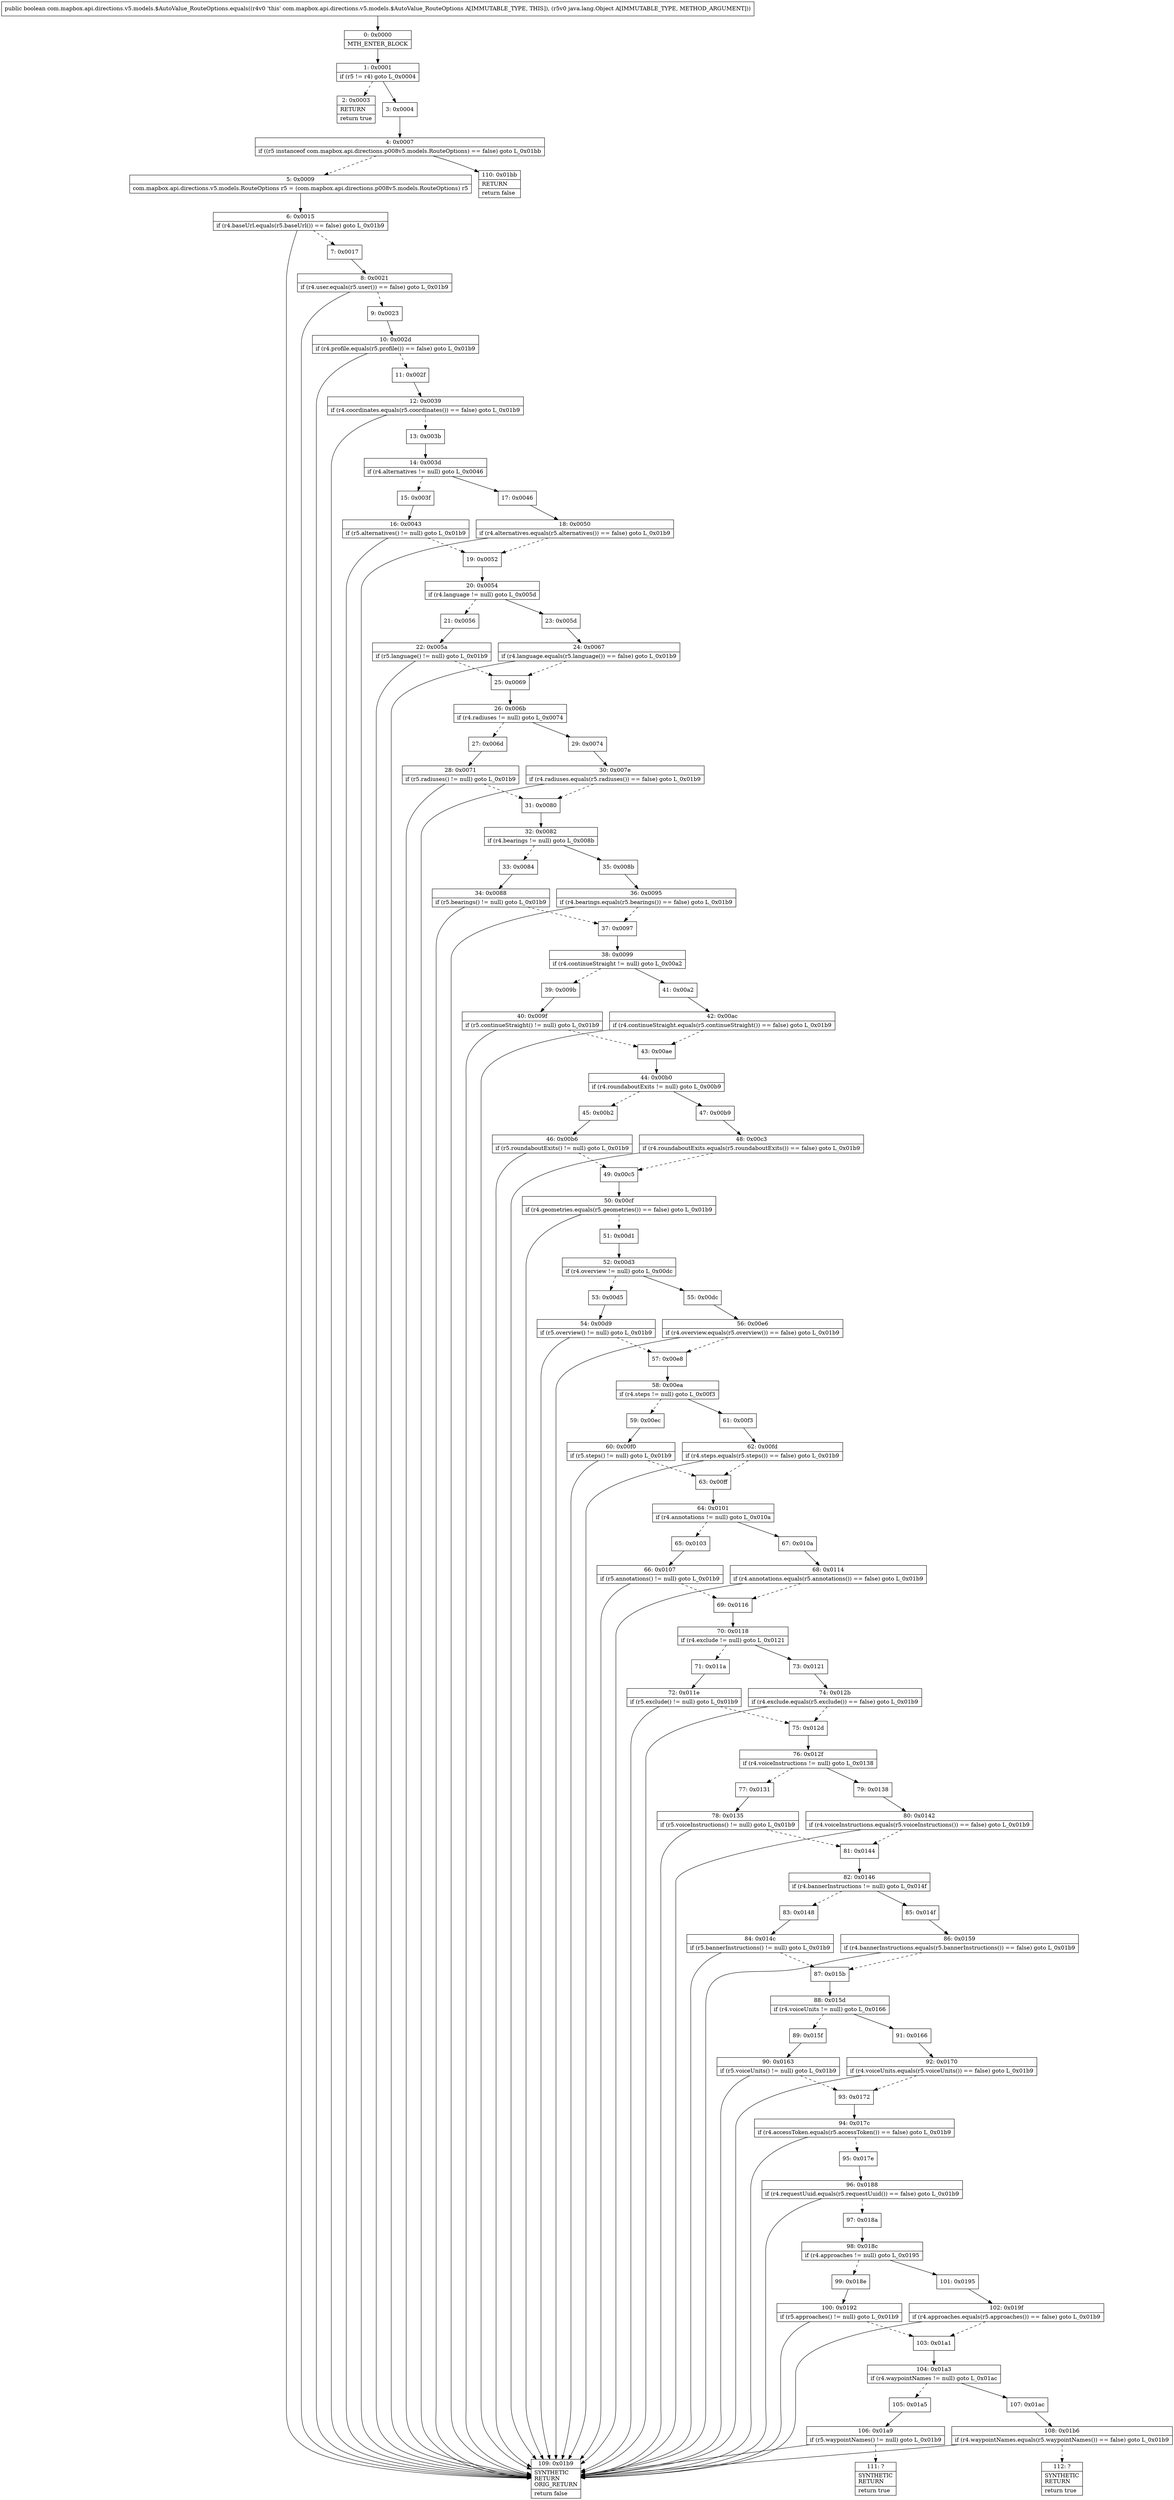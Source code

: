 digraph "CFG forcom.mapbox.api.directions.v5.models.$AutoValue_RouteOptions.equals(Ljava\/lang\/Object;)Z" {
Node_0 [shape=record,label="{0\:\ 0x0000|MTH_ENTER_BLOCK\l}"];
Node_1 [shape=record,label="{1\:\ 0x0001|if (r5 != r4) goto L_0x0004\l}"];
Node_2 [shape=record,label="{2\:\ 0x0003|RETURN\l|return true\l}"];
Node_3 [shape=record,label="{3\:\ 0x0004}"];
Node_4 [shape=record,label="{4\:\ 0x0007|if ((r5 instanceof com.mapbox.api.directions.p008v5.models.RouteOptions) == false) goto L_0x01bb\l}"];
Node_5 [shape=record,label="{5\:\ 0x0009|com.mapbox.api.directions.v5.models.RouteOptions r5 = (com.mapbox.api.directions.p008v5.models.RouteOptions) r5\l}"];
Node_6 [shape=record,label="{6\:\ 0x0015|if (r4.baseUrl.equals(r5.baseUrl()) == false) goto L_0x01b9\l}"];
Node_7 [shape=record,label="{7\:\ 0x0017}"];
Node_8 [shape=record,label="{8\:\ 0x0021|if (r4.user.equals(r5.user()) == false) goto L_0x01b9\l}"];
Node_9 [shape=record,label="{9\:\ 0x0023}"];
Node_10 [shape=record,label="{10\:\ 0x002d|if (r4.profile.equals(r5.profile()) == false) goto L_0x01b9\l}"];
Node_11 [shape=record,label="{11\:\ 0x002f}"];
Node_12 [shape=record,label="{12\:\ 0x0039|if (r4.coordinates.equals(r5.coordinates()) == false) goto L_0x01b9\l}"];
Node_13 [shape=record,label="{13\:\ 0x003b}"];
Node_14 [shape=record,label="{14\:\ 0x003d|if (r4.alternatives != null) goto L_0x0046\l}"];
Node_15 [shape=record,label="{15\:\ 0x003f}"];
Node_16 [shape=record,label="{16\:\ 0x0043|if (r5.alternatives() != null) goto L_0x01b9\l}"];
Node_17 [shape=record,label="{17\:\ 0x0046}"];
Node_18 [shape=record,label="{18\:\ 0x0050|if (r4.alternatives.equals(r5.alternatives()) == false) goto L_0x01b9\l}"];
Node_19 [shape=record,label="{19\:\ 0x0052}"];
Node_20 [shape=record,label="{20\:\ 0x0054|if (r4.language != null) goto L_0x005d\l}"];
Node_21 [shape=record,label="{21\:\ 0x0056}"];
Node_22 [shape=record,label="{22\:\ 0x005a|if (r5.language() != null) goto L_0x01b9\l}"];
Node_23 [shape=record,label="{23\:\ 0x005d}"];
Node_24 [shape=record,label="{24\:\ 0x0067|if (r4.language.equals(r5.language()) == false) goto L_0x01b9\l}"];
Node_25 [shape=record,label="{25\:\ 0x0069}"];
Node_26 [shape=record,label="{26\:\ 0x006b|if (r4.radiuses != null) goto L_0x0074\l}"];
Node_27 [shape=record,label="{27\:\ 0x006d}"];
Node_28 [shape=record,label="{28\:\ 0x0071|if (r5.radiuses() != null) goto L_0x01b9\l}"];
Node_29 [shape=record,label="{29\:\ 0x0074}"];
Node_30 [shape=record,label="{30\:\ 0x007e|if (r4.radiuses.equals(r5.radiuses()) == false) goto L_0x01b9\l}"];
Node_31 [shape=record,label="{31\:\ 0x0080}"];
Node_32 [shape=record,label="{32\:\ 0x0082|if (r4.bearings != null) goto L_0x008b\l}"];
Node_33 [shape=record,label="{33\:\ 0x0084}"];
Node_34 [shape=record,label="{34\:\ 0x0088|if (r5.bearings() != null) goto L_0x01b9\l}"];
Node_35 [shape=record,label="{35\:\ 0x008b}"];
Node_36 [shape=record,label="{36\:\ 0x0095|if (r4.bearings.equals(r5.bearings()) == false) goto L_0x01b9\l}"];
Node_37 [shape=record,label="{37\:\ 0x0097}"];
Node_38 [shape=record,label="{38\:\ 0x0099|if (r4.continueStraight != null) goto L_0x00a2\l}"];
Node_39 [shape=record,label="{39\:\ 0x009b}"];
Node_40 [shape=record,label="{40\:\ 0x009f|if (r5.continueStraight() != null) goto L_0x01b9\l}"];
Node_41 [shape=record,label="{41\:\ 0x00a2}"];
Node_42 [shape=record,label="{42\:\ 0x00ac|if (r4.continueStraight.equals(r5.continueStraight()) == false) goto L_0x01b9\l}"];
Node_43 [shape=record,label="{43\:\ 0x00ae}"];
Node_44 [shape=record,label="{44\:\ 0x00b0|if (r4.roundaboutExits != null) goto L_0x00b9\l}"];
Node_45 [shape=record,label="{45\:\ 0x00b2}"];
Node_46 [shape=record,label="{46\:\ 0x00b6|if (r5.roundaboutExits() != null) goto L_0x01b9\l}"];
Node_47 [shape=record,label="{47\:\ 0x00b9}"];
Node_48 [shape=record,label="{48\:\ 0x00c3|if (r4.roundaboutExits.equals(r5.roundaboutExits()) == false) goto L_0x01b9\l}"];
Node_49 [shape=record,label="{49\:\ 0x00c5}"];
Node_50 [shape=record,label="{50\:\ 0x00cf|if (r4.geometries.equals(r5.geometries()) == false) goto L_0x01b9\l}"];
Node_51 [shape=record,label="{51\:\ 0x00d1}"];
Node_52 [shape=record,label="{52\:\ 0x00d3|if (r4.overview != null) goto L_0x00dc\l}"];
Node_53 [shape=record,label="{53\:\ 0x00d5}"];
Node_54 [shape=record,label="{54\:\ 0x00d9|if (r5.overview() != null) goto L_0x01b9\l}"];
Node_55 [shape=record,label="{55\:\ 0x00dc}"];
Node_56 [shape=record,label="{56\:\ 0x00e6|if (r4.overview.equals(r5.overview()) == false) goto L_0x01b9\l}"];
Node_57 [shape=record,label="{57\:\ 0x00e8}"];
Node_58 [shape=record,label="{58\:\ 0x00ea|if (r4.steps != null) goto L_0x00f3\l}"];
Node_59 [shape=record,label="{59\:\ 0x00ec}"];
Node_60 [shape=record,label="{60\:\ 0x00f0|if (r5.steps() != null) goto L_0x01b9\l}"];
Node_61 [shape=record,label="{61\:\ 0x00f3}"];
Node_62 [shape=record,label="{62\:\ 0x00fd|if (r4.steps.equals(r5.steps()) == false) goto L_0x01b9\l}"];
Node_63 [shape=record,label="{63\:\ 0x00ff}"];
Node_64 [shape=record,label="{64\:\ 0x0101|if (r4.annotations != null) goto L_0x010a\l}"];
Node_65 [shape=record,label="{65\:\ 0x0103}"];
Node_66 [shape=record,label="{66\:\ 0x0107|if (r5.annotations() != null) goto L_0x01b9\l}"];
Node_67 [shape=record,label="{67\:\ 0x010a}"];
Node_68 [shape=record,label="{68\:\ 0x0114|if (r4.annotations.equals(r5.annotations()) == false) goto L_0x01b9\l}"];
Node_69 [shape=record,label="{69\:\ 0x0116}"];
Node_70 [shape=record,label="{70\:\ 0x0118|if (r4.exclude != null) goto L_0x0121\l}"];
Node_71 [shape=record,label="{71\:\ 0x011a}"];
Node_72 [shape=record,label="{72\:\ 0x011e|if (r5.exclude() != null) goto L_0x01b9\l}"];
Node_73 [shape=record,label="{73\:\ 0x0121}"];
Node_74 [shape=record,label="{74\:\ 0x012b|if (r4.exclude.equals(r5.exclude()) == false) goto L_0x01b9\l}"];
Node_75 [shape=record,label="{75\:\ 0x012d}"];
Node_76 [shape=record,label="{76\:\ 0x012f|if (r4.voiceInstructions != null) goto L_0x0138\l}"];
Node_77 [shape=record,label="{77\:\ 0x0131}"];
Node_78 [shape=record,label="{78\:\ 0x0135|if (r5.voiceInstructions() != null) goto L_0x01b9\l}"];
Node_79 [shape=record,label="{79\:\ 0x0138}"];
Node_80 [shape=record,label="{80\:\ 0x0142|if (r4.voiceInstructions.equals(r5.voiceInstructions()) == false) goto L_0x01b9\l}"];
Node_81 [shape=record,label="{81\:\ 0x0144}"];
Node_82 [shape=record,label="{82\:\ 0x0146|if (r4.bannerInstructions != null) goto L_0x014f\l}"];
Node_83 [shape=record,label="{83\:\ 0x0148}"];
Node_84 [shape=record,label="{84\:\ 0x014c|if (r5.bannerInstructions() != null) goto L_0x01b9\l}"];
Node_85 [shape=record,label="{85\:\ 0x014f}"];
Node_86 [shape=record,label="{86\:\ 0x0159|if (r4.bannerInstructions.equals(r5.bannerInstructions()) == false) goto L_0x01b9\l}"];
Node_87 [shape=record,label="{87\:\ 0x015b}"];
Node_88 [shape=record,label="{88\:\ 0x015d|if (r4.voiceUnits != null) goto L_0x0166\l}"];
Node_89 [shape=record,label="{89\:\ 0x015f}"];
Node_90 [shape=record,label="{90\:\ 0x0163|if (r5.voiceUnits() != null) goto L_0x01b9\l}"];
Node_91 [shape=record,label="{91\:\ 0x0166}"];
Node_92 [shape=record,label="{92\:\ 0x0170|if (r4.voiceUnits.equals(r5.voiceUnits()) == false) goto L_0x01b9\l}"];
Node_93 [shape=record,label="{93\:\ 0x0172}"];
Node_94 [shape=record,label="{94\:\ 0x017c|if (r4.accessToken.equals(r5.accessToken()) == false) goto L_0x01b9\l}"];
Node_95 [shape=record,label="{95\:\ 0x017e}"];
Node_96 [shape=record,label="{96\:\ 0x0188|if (r4.requestUuid.equals(r5.requestUuid()) == false) goto L_0x01b9\l}"];
Node_97 [shape=record,label="{97\:\ 0x018a}"];
Node_98 [shape=record,label="{98\:\ 0x018c|if (r4.approaches != null) goto L_0x0195\l}"];
Node_99 [shape=record,label="{99\:\ 0x018e}"];
Node_100 [shape=record,label="{100\:\ 0x0192|if (r5.approaches() != null) goto L_0x01b9\l}"];
Node_101 [shape=record,label="{101\:\ 0x0195}"];
Node_102 [shape=record,label="{102\:\ 0x019f|if (r4.approaches.equals(r5.approaches()) == false) goto L_0x01b9\l}"];
Node_103 [shape=record,label="{103\:\ 0x01a1}"];
Node_104 [shape=record,label="{104\:\ 0x01a3|if (r4.waypointNames != null) goto L_0x01ac\l}"];
Node_105 [shape=record,label="{105\:\ 0x01a5}"];
Node_106 [shape=record,label="{106\:\ 0x01a9|if (r5.waypointNames() != null) goto L_0x01b9\l}"];
Node_107 [shape=record,label="{107\:\ 0x01ac}"];
Node_108 [shape=record,label="{108\:\ 0x01b6|if (r4.waypointNames.equals(r5.waypointNames()) == false) goto L_0x01b9\l}"];
Node_109 [shape=record,label="{109\:\ 0x01b9|SYNTHETIC\lRETURN\lORIG_RETURN\l|return false\l}"];
Node_110 [shape=record,label="{110\:\ 0x01bb|RETURN\l|return false\l}"];
Node_111 [shape=record,label="{111\:\ ?|SYNTHETIC\lRETURN\l|return true\l}"];
Node_112 [shape=record,label="{112\:\ ?|SYNTHETIC\lRETURN\l|return true\l}"];
MethodNode[shape=record,label="{public boolean com.mapbox.api.directions.v5.models.$AutoValue_RouteOptions.equals((r4v0 'this' com.mapbox.api.directions.v5.models.$AutoValue_RouteOptions A[IMMUTABLE_TYPE, THIS]), (r5v0 java.lang.Object A[IMMUTABLE_TYPE, METHOD_ARGUMENT])) }"];
MethodNode -> Node_0;
Node_0 -> Node_1;
Node_1 -> Node_2[style=dashed];
Node_1 -> Node_3;
Node_3 -> Node_4;
Node_4 -> Node_5[style=dashed];
Node_4 -> Node_110;
Node_5 -> Node_6;
Node_6 -> Node_7[style=dashed];
Node_6 -> Node_109;
Node_7 -> Node_8;
Node_8 -> Node_9[style=dashed];
Node_8 -> Node_109;
Node_9 -> Node_10;
Node_10 -> Node_11[style=dashed];
Node_10 -> Node_109;
Node_11 -> Node_12;
Node_12 -> Node_13[style=dashed];
Node_12 -> Node_109;
Node_13 -> Node_14;
Node_14 -> Node_15[style=dashed];
Node_14 -> Node_17;
Node_15 -> Node_16;
Node_16 -> Node_109;
Node_16 -> Node_19[style=dashed];
Node_17 -> Node_18;
Node_18 -> Node_19[style=dashed];
Node_18 -> Node_109;
Node_19 -> Node_20;
Node_20 -> Node_21[style=dashed];
Node_20 -> Node_23;
Node_21 -> Node_22;
Node_22 -> Node_109;
Node_22 -> Node_25[style=dashed];
Node_23 -> Node_24;
Node_24 -> Node_25[style=dashed];
Node_24 -> Node_109;
Node_25 -> Node_26;
Node_26 -> Node_27[style=dashed];
Node_26 -> Node_29;
Node_27 -> Node_28;
Node_28 -> Node_109;
Node_28 -> Node_31[style=dashed];
Node_29 -> Node_30;
Node_30 -> Node_31[style=dashed];
Node_30 -> Node_109;
Node_31 -> Node_32;
Node_32 -> Node_33[style=dashed];
Node_32 -> Node_35;
Node_33 -> Node_34;
Node_34 -> Node_109;
Node_34 -> Node_37[style=dashed];
Node_35 -> Node_36;
Node_36 -> Node_37[style=dashed];
Node_36 -> Node_109;
Node_37 -> Node_38;
Node_38 -> Node_39[style=dashed];
Node_38 -> Node_41;
Node_39 -> Node_40;
Node_40 -> Node_109;
Node_40 -> Node_43[style=dashed];
Node_41 -> Node_42;
Node_42 -> Node_43[style=dashed];
Node_42 -> Node_109;
Node_43 -> Node_44;
Node_44 -> Node_45[style=dashed];
Node_44 -> Node_47;
Node_45 -> Node_46;
Node_46 -> Node_109;
Node_46 -> Node_49[style=dashed];
Node_47 -> Node_48;
Node_48 -> Node_49[style=dashed];
Node_48 -> Node_109;
Node_49 -> Node_50;
Node_50 -> Node_51[style=dashed];
Node_50 -> Node_109;
Node_51 -> Node_52;
Node_52 -> Node_53[style=dashed];
Node_52 -> Node_55;
Node_53 -> Node_54;
Node_54 -> Node_109;
Node_54 -> Node_57[style=dashed];
Node_55 -> Node_56;
Node_56 -> Node_57[style=dashed];
Node_56 -> Node_109;
Node_57 -> Node_58;
Node_58 -> Node_59[style=dashed];
Node_58 -> Node_61;
Node_59 -> Node_60;
Node_60 -> Node_109;
Node_60 -> Node_63[style=dashed];
Node_61 -> Node_62;
Node_62 -> Node_63[style=dashed];
Node_62 -> Node_109;
Node_63 -> Node_64;
Node_64 -> Node_65[style=dashed];
Node_64 -> Node_67;
Node_65 -> Node_66;
Node_66 -> Node_109;
Node_66 -> Node_69[style=dashed];
Node_67 -> Node_68;
Node_68 -> Node_69[style=dashed];
Node_68 -> Node_109;
Node_69 -> Node_70;
Node_70 -> Node_71[style=dashed];
Node_70 -> Node_73;
Node_71 -> Node_72;
Node_72 -> Node_109;
Node_72 -> Node_75[style=dashed];
Node_73 -> Node_74;
Node_74 -> Node_75[style=dashed];
Node_74 -> Node_109;
Node_75 -> Node_76;
Node_76 -> Node_77[style=dashed];
Node_76 -> Node_79;
Node_77 -> Node_78;
Node_78 -> Node_109;
Node_78 -> Node_81[style=dashed];
Node_79 -> Node_80;
Node_80 -> Node_81[style=dashed];
Node_80 -> Node_109;
Node_81 -> Node_82;
Node_82 -> Node_83[style=dashed];
Node_82 -> Node_85;
Node_83 -> Node_84;
Node_84 -> Node_109;
Node_84 -> Node_87[style=dashed];
Node_85 -> Node_86;
Node_86 -> Node_87[style=dashed];
Node_86 -> Node_109;
Node_87 -> Node_88;
Node_88 -> Node_89[style=dashed];
Node_88 -> Node_91;
Node_89 -> Node_90;
Node_90 -> Node_109;
Node_90 -> Node_93[style=dashed];
Node_91 -> Node_92;
Node_92 -> Node_93[style=dashed];
Node_92 -> Node_109;
Node_93 -> Node_94;
Node_94 -> Node_95[style=dashed];
Node_94 -> Node_109;
Node_95 -> Node_96;
Node_96 -> Node_97[style=dashed];
Node_96 -> Node_109;
Node_97 -> Node_98;
Node_98 -> Node_99[style=dashed];
Node_98 -> Node_101;
Node_99 -> Node_100;
Node_100 -> Node_109;
Node_100 -> Node_103[style=dashed];
Node_101 -> Node_102;
Node_102 -> Node_103[style=dashed];
Node_102 -> Node_109;
Node_103 -> Node_104;
Node_104 -> Node_105[style=dashed];
Node_104 -> Node_107;
Node_105 -> Node_106;
Node_106 -> Node_109;
Node_106 -> Node_111[style=dashed];
Node_107 -> Node_108;
Node_108 -> Node_109;
Node_108 -> Node_112[style=dashed];
}

